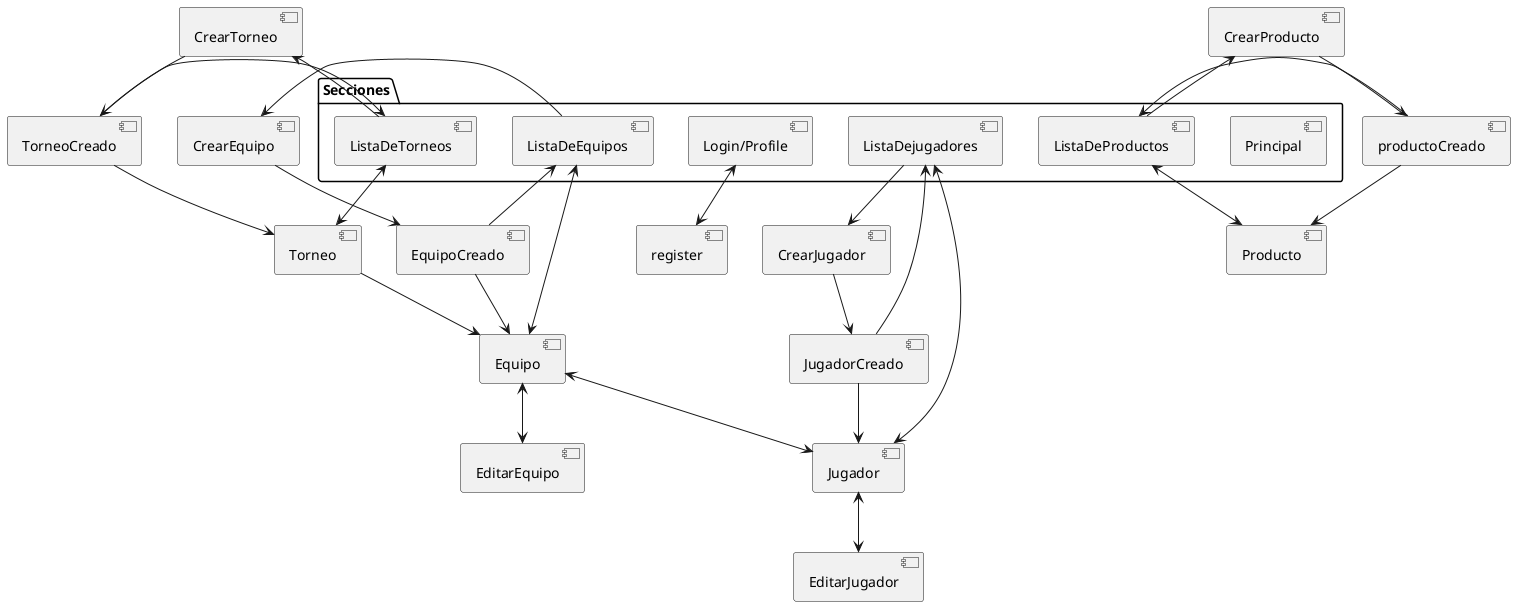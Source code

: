 @startuml

package "Secciones"{
    component Principal as pcp
    component ListaDeTorneos as trnlist
    component ListaDeEquipos as eqplist
    component ListaDejugadores as juglist    
    component ListaDeProductos as prodlist
    component [Login/Profile] as login    
}

component Torneo as trn
component Equipo as eqp
component Jugador as jug
component Producto as prd

component CrearTorneo as creartrn
component CrearEquipo as creareqp
component CrearJugador as crearjug
component CrearProducto as crearprod

component TorneoCreado as trncreado
component EquipoCreado as eqpcreado
component JugadorCreado as jugcreado
component productoCreado as prodcreado

component EditarJugador as editjug
component EditarEquipo as editeqp

component register as reg

login <--> reg
trnlist <--> trn
trnlist --> creartrn
creartrn --> trncreado
trncreado --> trn
trncreado --> trnlist



eqplist <--> eqp
eqplist --> creareqp
creareqp --> eqpcreado
eqpcreado --> eqp
eqpcreado --> eqplist

eqp <--> editeqp



juglist <--> jug
juglist --> crearjug
crearjug --> jugcreado
jugcreado --> jug
jugcreado --> juglist
jug <--> editjug

prodlist <--> prd
prodlist --> crearprod
crearprod --> prodcreado
prodcreado --> prd
prodcreado --> prodlist

trn --> eqp
eqp <--> jug

@enduml